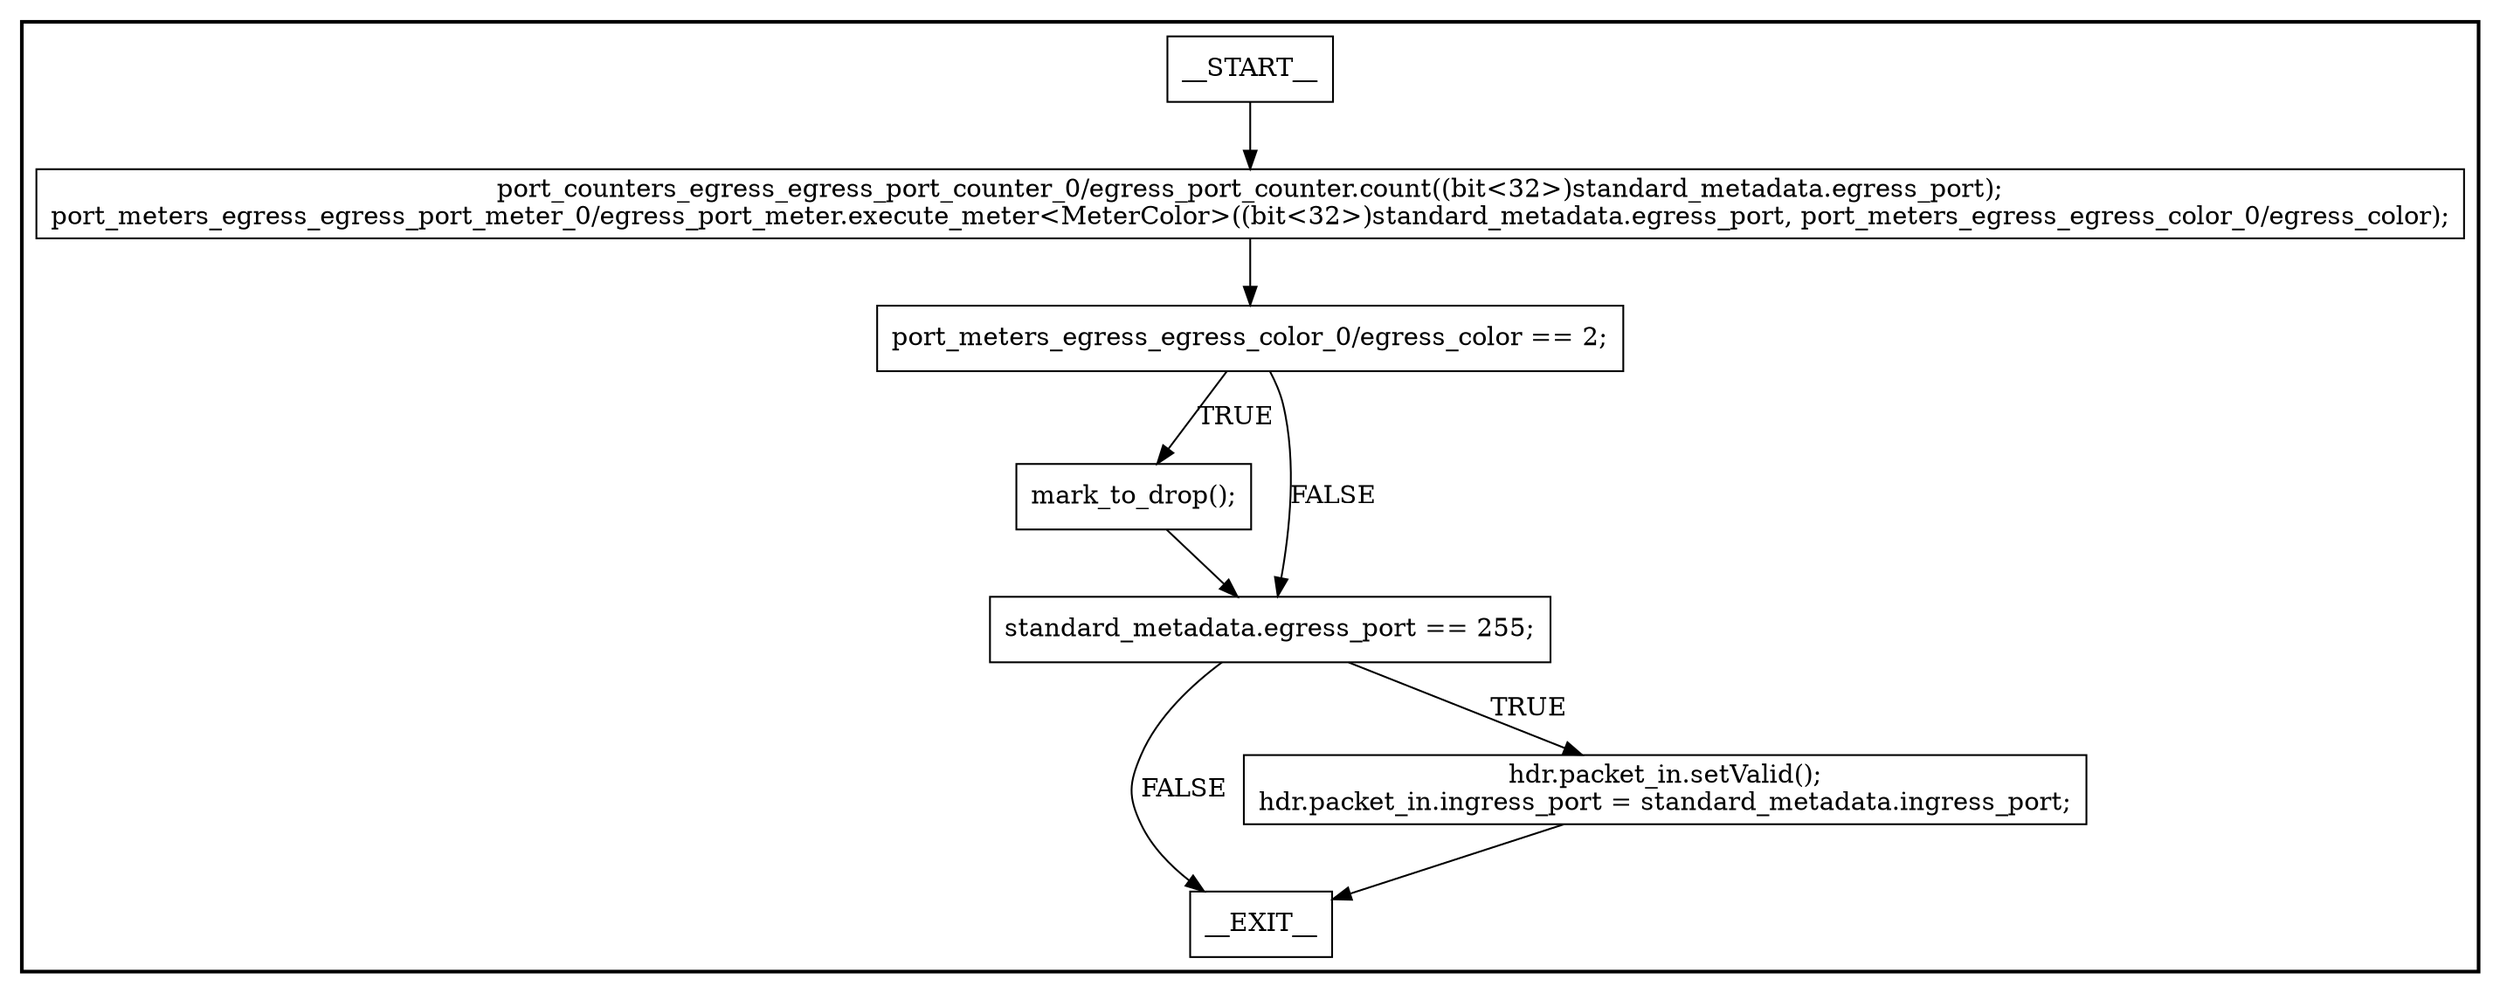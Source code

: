 digraph egress {
subgraph cluster {
graph [
label="", labeljust=r, style=bold];
0[label=__START__, margin="", shape=rectangle, style=solid];
1[label=__EXIT__, margin="", shape=rectangle, style=solid];
2[label="port_counters_egress_egress_port_counter_0/egress_port_counter.count((bit<32>)standard_metadata.egress_port);
port_meters_egress_egress_port_meter_0/egress_port_meter.execute_meter<MeterColor>((bit<32>)standard_metadata.egress_port, port_meters_egress_egress_color_0/egress_color);", margin="", shape=rectangle, style=solid];
3[label="port_meters_egress_egress_color_0/egress_color == 2;", margin="", shape=rectangle, style=solid];
4[label="mark_to_drop();", margin="", shape=rectangle, style=solid];
5[label="standard_metadata.egress_port == 255;", margin="", shape=rectangle, style=solid];
6[label="hdr.packet_in.setValid();
hdr.packet_in.ingress_port = standard_metadata.ingress_port;", margin="", shape=rectangle, style=solid];
0 -> 2[label=""];
2 -> 3[label=""];
3 -> 4[label=TRUE];
3 -> 5[label=FALSE];
4 -> 5[label=""];
5 -> 6[label=TRUE];
5 -> 1[label=FALSE];
6 -> 1[label=""];
}
}
